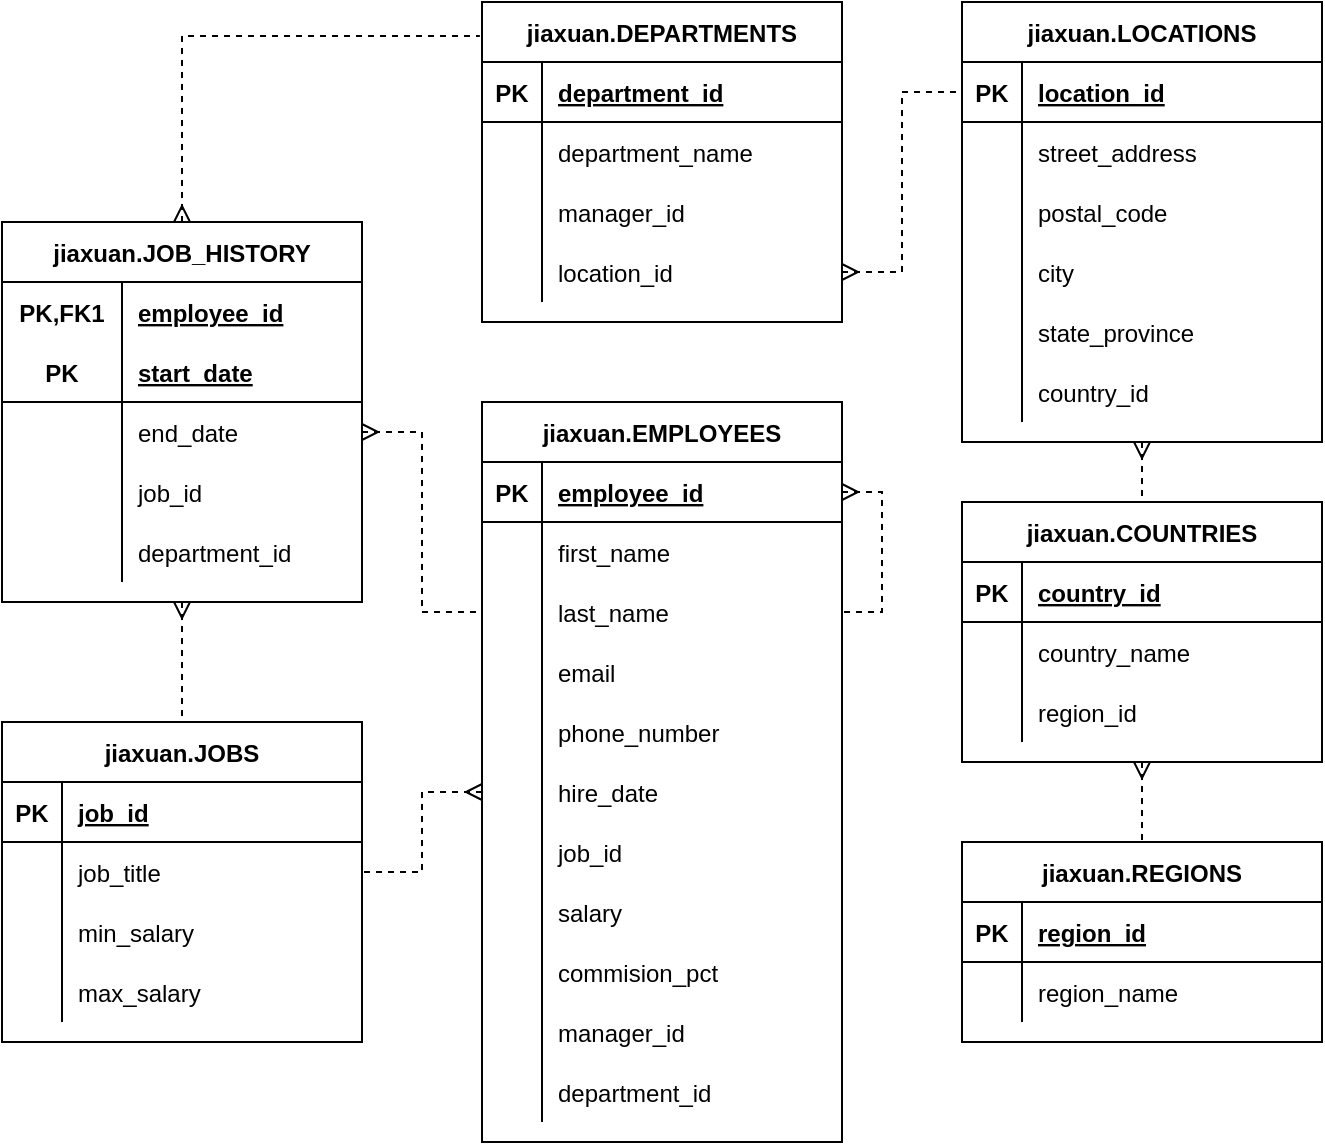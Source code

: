 <mxfile version="15.8.3" type="github">
  <diagram id="meha3vBZO2Yo5AJxxF1b" name="Page-1">
    <mxGraphModel dx="1422" dy="1894" grid="1" gridSize="10" guides="1" tooltips="1" connect="1" arrows="1" fold="1" page="1" pageScale="1" pageWidth="850" pageHeight="1100" math="0" shadow="0">
      <root>
        <mxCell id="0" />
        <mxCell id="1" parent="0" />
        <mxCell id="BhGY8TJ7GhRjr-Xtld-s-60" value="jiaxuan.REGIONS" style="shape=table;startSize=30;container=1;collapsible=1;childLayout=tableLayout;fixedRows=1;rowLines=0;fontStyle=1;align=center;resizeLast=1;" vertex="1" parent="1">
          <mxGeometry x="640" y="320" width="180" height="100" as="geometry" />
        </mxCell>
        <mxCell id="BhGY8TJ7GhRjr-Xtld-s-61" value="" style="shape=partialRectangle;collapsible=0;dropTarget=0;pointerEvents=0;fillColor=none;top=0;left=0;bottom=1;right=0;points=[[0,0.5],[1,0.5]];portConstraint=eastwest;" vertex="1" parent="BhGY8TJ7GhRjr-Xtld-s-60">
          <mxGeometry y="30" width="180" height="30" as="geometry" />
        </mxCell>
        <mxCell id="BhGY8TJ7GhRjr-Xtld-s-62" value="PK" style="shape=partialRectangle;connectable=0;fillColor=none;top=0;left=0;bottom=0;right=0;fontStyle=1;overflow=hidden;" vertex="1" parent="BhGY8TJ7GhRjr-Xtld-s-61">
          <mxGeometry width="30" height="30" as="geometry">
            <mxRectangle width="30" height="30" as="alternateBounds" />
          </mxGeometry>
        </mxCell>
        <mxCell id="BhGY8TJ7GhRjr-Xtld-s-63" value="region_id" style="shape=partialRectangle;connectable=0;fillColor=none;top=0;left=0;bottom=0;right=0;align=left;spacingLeft=6;fontStyle=5;overflow=hidden;" vertex="1" parent="BhGY8TJ7GhRjr-Xtld-s-61">
          <mxGeometry x="30" width="150" height="30" as="geometry">
            <mxRectangle width="150" height="30" as="alternateBounds" />
          </mxGeometry>
        </mxCell>
        <mxCell id="BhGY8TJ7GhRjr-Xtld-s-64" value="" style="shape=partialRectangle;collapsible=0;dropTarget=0;pointerEvents=0;fillColor=none;top=0;left=0;bottom=0;right=0;points=[[0,0.5],[1,0.5]];portConstraint=eastwest;" vertex="1" parent="BhGY8TJ7GhRjr-Xtld-s-60">
          <mxGeometry y="60" width="180" height="30" as="geometry" />
        </mxCell>
        <mxCell id="BhGY8TJ7GhRjr-Xtld-s-65" value="" style="shape=partialRectangle;connectable=0;fillColor=none;top=0;left=0;bottom=0;right=0;editable=1;overflow=hidden;" vertex="1" parent="BhGY8TJ7GhRjr-Xtld-s-64">
          <mxGeometry width="30" height="30" as="geometry">
            <mxRectangle width="30" height="30" as="alternateBounds" />
          </mxGeometry>
        </mxCell>
        <mxCell id="BhGY8TJ7GhRjr-Xtld-s-66" value="region_name" style="shape=partialRectangle;connectable=0;fillColor=none;top=0;left=0;bottom=0;right=0;align=left;spacingLeft=6;overflow=hidden;" vertex="1" parent="BhGY8TJ7GhRjr-Xtld-s-64">
          <mxGeometry x="30" width="150" height="30" as="geometry">
            <mxRectangle width="150" height="30" as="alternateBounds" />
          </mxGeometry>
        </mxCell>
        <mxCell id="BhGY8TJ7GhRjr-Xtld-s-243" style="edgeStyle=orthogonalEdgeStyle;rounded=0;orthogonalLoop=1;jettySize=auto;html=1;exitX=0.5;exitY=1;exitDx=0;exitDy=0;entryX=0.5;entryY=0;entryDx=0;entryDy=0;dashed=1;startArrow=ERmany;startFill=0;endArrow=none;endFill=0;" edge="1" parent="1" source="BhGY8TJ7GhRjr-Xtld-s-99" target="BhGY8TJ7GhRjr-Xtld-s-60">
          <mxGeometry relative="1" as="geometry" />
        </mxCell>
        <mxCell id="BhGY8TJ7GhRjr-Xtld-s-99" value="jiaxuan.COUNTRIES" style="shape=table;startSize=30;container=1;collapsible=1;childLayout=tableLayout;fixedRows=1;rowLines=0;fontStyle=1;align=center;resizeLast=1;" vertex="1" parent="1">
          <mxGeometry x="640" y="150" width="180" height="130" as="geometry" />
        </mxCell>
        <mxCell id="BhGY8TJ7GhRjr-Xtld-s-100" value="" style="shape=partialRectangle;collapsible=0;dropTarget=0;pointerEvents=0;fillColor=none;top=0;left=0;bottom=1;right=0;points=[[0,0.5],[1,0.5]];portConstraint=eastwest;" vertex="1" parent="BhGY8TJ7GhRjr-Xtld-s-99">
          <mxGeometry y="30" width="180" height="30" as="geometry" />
        </mxCell>
        <mxCell id="BhGY8TJ7GhRjr-Xtld-s-101" value="PK" style="shape=partialRectangle;connectable=0;fillColor=none;top=0;left=0;bottom=0;right=0;fontStyle=1;overflow=hidden;" vertex="1" parent="BhGY8TJ7GhRjr-Xtld-s-100">
          <mxGeometry width="30" height="30" as="geometry">
            <mxRectangle width="30" height="30" as="alternateBounds" />
          </mxGeometry>
        </mxCell>
        <mxCell id="BhGY8TJ7GhRjr-Xtld-s-102" value="country_id" style="shape=partialRectangle;connectable=0;fillColor=none;top=0;left=0;bottom=0;right=0;align=left;spacingLeft=6;fontStyle=5;overflow=hidden;" vertex="1" parent="BhGY8TJ7GhRjr-Xtld-s-100">
          <mxGeometry x="30" width="150" height="30" as="geometry">
            <mxRectangle width="150" height="30" as="alternateBounds" />
          </mxGeometry>
        </mxCell>
        <mxCell id="BhGY8TJ7GhRjr-Xtld-s-103" value="" style="shape=partialRectangle;collapsible=0;dropTarget=0;pointerEvents=0;fillColor=none;top=0;left=0;bottom=0;right=0;points=[[0,0.5],[1,0.5]];portConstraint=eastwest;" vertex="1" parent="BhGY8TJ7GhRjr-Xtld-s-99">
          <mxGeometry y="60" width="180" height="30" as="geometry" />
        </mxCell>
        <mxCell id="BhGY8TJ7GhRjr-Xtld-s-104" value="" style="shape=partialRectangle;connectable=0;fillColor=none;top=0;left=0;bottom=0;right=0;editable=1;overflow=hidden;" vertex="1" parent="BhGY8TJ7GhRjr-Xtld-s-103">
          <mxGeometry width="30" height="30" as="geometry">
            <mxRectangle width="30" height="30" as="alternateBounds" />
          </mxGeometry>
        </mxCell>
        <mxCell id="BhGY8TJ7GhRjr-Xtld-s-105" value="country_name" style="shape=partialRectangle;connectable=0;fillColor=none;top=0;left=0;bottom=0;right=0;align=left;spacingLeft=6;overflow=hidden;" vertex="1" parent="BhGY8TJ7GhRjr-Xtld-s-103">
          <mxGeometry x="30" width="150" height="30" as="geometry">
            <mxRectangle width="150" height="30" as="alternateBounds" />
          </mxGeometry>
        </mxCell>
        <mxCell id="BhGY8TJ7GhRjr-Xtld-s-106" value="" style="shape=partialRectangle;collapsible=0;dropTarget=0;pointerEvents=0;fillColor=none;top=0;left=0;bottom=0;right=0;points=[[0,0.5],[1,0.5]];portConstraint=eastwest;" vertex="1" parent="BhGY8TJ7GhRjr-Xtld-s-99">
          <mxGeometry y="90" width="180" height="30" as="geometry" />
        </mxCell>
        <mxCell id="BhGY8TJ7GhRjr-Xtld-s-107" value="" style="shape=partialRectangle;connectable=0;fillColor=none;top=0;left=0;bottom=0;right=0;editable=1;overflow=hidden;" vertex="1" parent="BhGY8TJ7GhRjr-Xtld-s-106">
          <mxGeometry width="30" height="30" as="geometry">
            <mxRectangle width="30" height="30" as="alternateBounds" />
          </mxGeometry>
        </mxCell>
        <mxCell id="BhGY8TJ7GhRjr-Xtld-s-108" value="region_id" style="shape=partialRectangle;connectable=0;fillColor=none;top=0;left=0;bottom=0;right=0;align=left;spacingLeft=6;overflow=hidden;" vertex="1" parent="BhGY8TJ7GhRjr-Xtld-s-106">
          <mxGeometry x="30" width="150" height="30" as="geometry">
            <mxRectangle width="150" height="30" as="alternateBounds" />
          </mxGeometry>
        </mxCell>
        <mxCell id="BhGY8TJ7GhRjr-Xtld-s-242" style="edgeStyle=orthogonalEdgeStyle;rounded=0;orthogonalLoop=1;jettySize=auto;html=1;exitX=0.5;exitY=1;exitDx=0;exitDy=0;entryX=0.5;entryY=0;entryDx=0;entryDy=0;dashed=1;startArrow=ERmany;startFill=0;endArrow=none;endFill=0;" edge="1" parent="1" source="BhGY8TJ7GhRjr-Xtld-s-109" target="BhGY8TJ7GhRjr-Xtld-s-99">
          <mxGeometry relative="1" as="geometry" />
        </mxCell>
        <mxCell id="BhGY8TJ7GhRjr-Xtld-s-109" value="jiaxuan.LOCATIONS" style="shape=table;startSize=30;container=1;collapsible=1;childLayout=tableLayout;fixedRows=1;rowLines=0;fontStyle=1;align=center;resizeLast=1;" vertex="1" parent="1">
          <mxGeometry x="640" y="-100" width="180" height="220" as="geometry" />
        </mxCell>
        <mxCell id="BhGY8TJ7GhRjr-Xtld-s-110" value="" style="shape=partialRectangle;collapsible=0;dropTarget=0;pointerEvents=0;fillColor=none;top=0;left=0;bottom=1;right=0;points=[[0,0.5],[1,0.5]];portConstraint=eastwest;" vertex="1" parent="BhGY8TJ7GhRjr-Xtld-s-109">
          <mxGeometry y="30" width="180" height="30" as="geometry" />
        </mxCell>
        <mxCell id="BhGY8TJ7GhRjr-Xtld-s-111" value="PK" style="shape=partialRectangle;connectable=0;fillColor=none;top=0;left=0;bottom=0;right=0;fontStyle=1;overflow=hidden;" vertex="1" parent="BhGY8TJ7GhRjr-Xtld-s-110">
          <mxGeometry width="30" height="30" as="geometry">
            <mxRectangle width="30" height="30" as="alternateBounds" />
          </mxGeometry>
        </mxCell>
        <mxCell id="BhGY8TJ7GhRjr-Xtld-s-112" value="location_id" style="shape=partialRectangle;connectable=0;fillColor=none;top=0;left=0;bottom=0;right=0;align=left;spacingLeft=6;fontStyle=5;overflow=hidden;" vertex="1" parent="BhGY8TJ7GhRjr-Xtld-s-110">
          <mxGeometry x="30" width="150" height="30" as="geometry">
            <mxRectangle width="150" height="30" as="alternateBounds" />
          </mxGeometry>
        </mxCell>
        <mxCell id="BhGY8TJ7GhRjr-Xtld-s-113" value="" style="shape=partialRectangle;collapsible=0;dropTarget=0;pointerEvents=0;fillColor=none;top=0;left=0;bottom=0;right=0;points=[[0,0.5],[1,0.5]];portConstraint=eastwest;" vertex="1" parent="BhGY8TJ7GhRjr-Xtld-s-109">
          <mxGeometry y="60" width="180" height="30" as="geometry" />
        </mxCell>
        <mxCell id="BhGY8TJ7GhRjr-Xtld-s-114" value="" style="shape=partialRectangle;connectable=0;fillColor=none;top=0;left=0;bottom=0;right=0;editable=1;overflow=hidden;" vertex="1" parent="BhGY8TJ7GhRjr-Xtld-s-113">
          <mxGeometry width="30" height="30" as="geometry">
            <mxRectangle width="30" height="30" as="alternateBounds" />
          </mxGeometry>
        </mxCell>
        <mxCell id="BhGY8TJ7GhRjr-Xtld-s-115" value="street_address" style="shape=partialRectangle;connectable=0;fillColor=none;top=0;left=0;bottom=0;right=0;align=left;spacingLeft=6;overflow=hidden;" vertex="1" parent="BhGY8TJ7GhRjr-Xtld-s-113">
          <mxGeometry x="30" width="150" height="30" as="geometry">
            <mxRectangle width="150" height="30" as="alternateBounds" />
          </mxGeometry>
        </mxCell>
        <mxCell id="BhGY8TJ7GhRjr-Xtld-s-116" value="" style="shape=partialRectangle;collapsible=0;dropTarget=0;pointerEvents=0;fillColor=none;top=0;left=0;bottom=0;right=0;points=[[0,0.5],[1,0.5]];portConstraint=eastwest;" vertex="1" parent="BhGY8TJ7GhRjr-Xtld-s-109">
          <mxGeometry y="90" width="180" height="30" as="geometry" />
        </mxCell>
        <mxCell id="BhGY8TJ7GhRjr-Xtld-s-117" value="" style="shape=partialRectangle;connectable=0;fillColor=none;top=0;left=0;bottom=0;right=0;editable=1;overflow=hidden;" vertex="1" parent="BhGY8TJ7GhRjr-Xtld-s-116">
          <mxGeometry width="30" height="30" as="geometry">
            <mxRectangle width="30" height="30" as="alternateBounds" />
          </mxGeometry>
        </mxCell>
        <mxCell id="BhGY8TJ7GhRjr-Xtld-s-118" value="postal_code" style="shape=partialRectangle;connectable=0;fillColor=none;top=0;left=0;bottom=0;right=0;align=left;spacingLeft=6;overflow=hidden;" vertex="1" parent="BhGY8TJ7GhRjr-Xtld-s-116">
          <mxGeometry x="30" width="150" height="30" as="geometry">
            <mxRectangle width="150" height="30" as="alternateBounds" />
          </mxGeometry>
        </mxCell>
        <mxCell id="BhGY8TJ7GhRjr-Xtld-s-120" value="" style="shape=partialRectangle;collapsible=0;dropTarget=0;pointerEvents=0;fillColor=none;top=0;left=0;bottom=0;right=0;points=[[0,0.5],[1,0.5]];portConstraint=eastwest;" vertex="1" parent="BhGY8TJ7GhRjr-Xtld-s-109">
          <mxGeometry y="120" width="180" height="30" as="geometry" />
        </mxCell>
        <mxCell id="BhGY8TJ7GhRjr-Xtld-s-121" value="" style="shape=partialRectangle;connectable=0;fillColor=none;top=0;left=0;bottom=0;right=0;editable=1;overflow=hidden;" vertex="1" parent="BhGY8TJ7GhRjr-Xtld-s-120">
          <mxGeometry width="30" height="30" as="geometry">
            <mxRectangle width="30" height="30" as="alternateBounds" />
          </mxGeometry>
        </mxCell>
        <mxCell id="BhGY8TJ7GhRjr-Xtld-s-122" value="city" style="shape=partialRectangle;connectable=0;fillColor=none;top=0;left=0;bottom=0;right=0;align=left;spacingLeft=6;overflow=hidden;" vertex="1" parent="BhGY8TJ7GhRjr-Xtld-s-120">
          <mxGeometry x="30" width="150" height="30" as="geometry">
            <mxRectangle width="150" height="30" as="alternateBounds" />
          </mxGeometry>
        </mxCell>
        <mxCell id="BhGY8TJ7GhRjr-Xtld-s-123" value="" style="shape=partialRectangle;collapsible=0;dropTarget=0;pointerEvents=0;fillColor=none;top=0;left=0;bottom=0;right=0;points=[[0,0.5],[1,0.5]];portConstraint=eastwest;" vertex="1" parent="BhGY8TJ7GhRjr-Xtld-s-109">
          <mxGeometry y="150" width="180" height="30" as="geometry" />
        </mxCell>
        <mxCell id="BhGY8TJ7GhRjr-Xtld-s-124" value="" style="shape=partialRectangle;connectable=0;fillColor=none;top=0;left=0;bottom=0;right=0;editable=1;overflow=hidden;" vertex="1" parent="BhGY8TJ7GhRjr-Xtld-s-123">
          <mxGeometry width="30" height="30" as="geometry">
            <mxRectangle width="30" height="30" as="alternateBounds" />
          </mxGeometry>
        </mxCell>
        <mxCell id="BhGY8TJ7GhRjr-Xtld-s-125" value="state_province" style="shape=partialRectangle;connectable=0;fillColor=none;top=0;left=0;bottom=0;right=0;align=left;spacingLeft=6;overflow=hidden;" vertex="1" parent="BhGY8TJ7GhRjr-Xtld-s-123">
          <mxGeometry x="30" width="150" height="30" as="geometry">
            <mxRectangle width="150" height="30" as="alternateBounds" />
          </mxGeometry>
        </mxCell>
        <mxCell id="BhGY8TJ7GhRjr-Xtld-s-126" value="" style="shape=partialRectangle;collapsible=0;dropTarget=0;pointerEvents=0;fillColor=none;top=0;left=0;bottom=0;right=0;points=[[0,0.5],[1,0.5]];portConstraint=eastwest;" vertex="1" parent="BhGY8TJ7GhRjr-Xtld-s-109">
          <mxGeometry y="180" width="180" height="30" as="geometry" />
        </mxCell>
        <mxCell id="BhGY8TJ7GhRjr-Xtld-s-127" value="" style="shape=partialRectangle;connectable=0;fillColor=none;top=0;left=0;bottom=0;right=0;editable=1;overflow=hidden;" vertex="1" parent="BhGY8TJ7GhRjr-Xtld-s-126">
          <mxGeometry width="30" height="30" as="geometry">
            <mxRectangle width="30" height="30" as="alternateBounds" />
          </mxGeometry>
        </mxCell>
        <mxCell id="BhGY8TJ7GhRjr-Xtld-s-128" value="country_id" style="shape=partialRectangle;connectable=0;fillColor=none;top=0;left=0;bottom=0;right=0;align=left;spacingLeft=6;overflow=hidden;" vertex="1" parent="BhGY8TJ7GhRjr-Xtld-s-126">
          <mxGeometry x="30" width="150" height="30" as="geometry">
            <mxRectangle width="150" height="30" as="alternateBounds" />
          </mxGeometry>
        </mxCell>
        <mxCell id="BhGY8TJ7GhRjr-Xtld-s-148" value="jiaxuan.DEPARTMENTS" style="shape=table;startSize=30;container=1;collapsible=1;childLayout=tableLayout;fixedRows=1;rowLines=0;fontStyle=1;align=center;resizeLast=1;" vertex="1" parent="1">
          <mxGeometry x="400" y="-100" width="180" height="160" as="geometry" />
        </mxCell>
        <mxCell id="BhGY8TJ7GhRjr-Xtld-s-149" value="" style="shape=partialRectangle;collapsible=0;dropTarget=0;pointerEvents=0;fillColor=none;top=0;left=0;bottom=1;right=0;points=[[0,0.5],[1,0.5]];portConstraint=eastwest;" vertex="1" parent="BhGY8TJ7GhRjr-Xtld-s-148">
          <mxGeometry y="30" width="180" height="30" as="geometry" />
        </mxCell>
        <mxCell id="BhGY8TJ7GhRjr-Xtld-s-150" value="PK" style="shape=partialRectangle;connectable=0;fillColor=none;top=0;left=0;bottom=0;right=0;fontStyle=1;overflow=hidden;" vertex="1" parent="BhGY8TJ7GhRjr-Xtld-s-149">
          <mxGeometry width="30" height="30" as="geometry">
            <mxRectangle width="30" height="30" as="alternateBounds" />
          </mxGeometry>
        </mxCell>
        <mxCell id="BhGY8TJ7GhRjr-Xtld-s-151" value="department_id" style="shape=partialRectangle;connectable=0;fillColor=none;top=0;left=0;bottom=0;right=0;align=left;spacingLeft=6;fontStyle=5;overflow=hidden;" vertex="1" parent="BhGY8TJ7GhRjr-Xtld-s-149">
          <mxGeometry x="30" width="150" height="30" as="geometry">
            <mxRectangle width="150" height="30" as="alternateBounds" />
          </mxGeometry>
        </mxCell>
        <mxCell id="BhGY8TJ7GhRjr-Xtld-s-152" value="" style="shape=partialRectangle;collapsible=0;dropTarget=0;pointerEvents=0;fillColor=none;top=0;left=0;bottom=0;right=0;points=[[0,0.5],[1,0.5]];portConstraint=eastwest;" vertex="1" parent="BhGY8TJ7GhRjr-Xtld-s-148">
          <mxGeometry y="60" width="180" height="30" as="geometry" />
        </mxCell>
        <mxCell id="BhGY8TJ7GhRjr-Xtld-s-153" value="" style="shape=partialRectangle;connectable=0;fillColor=none;top=0;left=0;bottom=0;right=0;editable=1;overflow=hidden;" vertex="1" parent="BhGY8TJ7GhRjr-Xtld-s-152">
          <mxGeometry width="30" height="30" as="geometry">
            <mxRectangle width="30" height="30" as="alternateBounds" />
          </mxGeometry>
        </mxCell>
        <mxCell id="BhGY8TJ7GhRjr-Xtld-s-154" value="department_name" style="shape=partialRectangle;connectable=0;fillColor=none;top=0;left=0;bottom=0;right=0;align=left;spacingLeft=6;overflow=hidden;" vertex="1" parent="BhGY8TJ7GhRjr-Xtld-s-152">
          <mxGeometry x="30" width="150" height="30" as="geometry">
            <mxRectangle width="150" height="30" as="alternateBounds" />
          </mxGeometry>
        </mxCell>
        <mxCell id="BhGY8TJ7GhRjr-Xtld-s-155" value="" style="shape=partialRectangle;collapsible=0;dropTarget=0;pointerEvents=0;fillColor=none;top=0;left=0;bottom=0;right=0;points=[[0,0.5],[1,0.5]];portConstraint=eastwest;" vertex="1" parent="BhGY8TJ7GhRjr-Xtld-s-148">
          <mxGeometry y="90" width="180" height="30" as="geometry" />
        </mxCell>
        <mxCell id="BhGY8TJ7GhRjr-Xtld-s-156" value="" style="shape=partialRectangle;connectable=0;fillColor=none;top=0;left=0;bottom=0;right=0;editable=1;overflow=hidden;" vertex="1" parent="BhGY8TJ7GhRjr-Xtld-s-155">
          <mxGeometry width="30" height="30" as="geometry">
            <mxRectangle width="30" height="30" as="alternateBounds" />
          </mxGeometry>
        </mxCell>
        <mxCell id="BhGY8TJ7GhRjr-Xtld-s-157" value="manager_id" style="shape=partialRectangle;connectable=0;fillColor=none;top=0;left=0;bottom=0;right=0;align=left;spacingLeft=6;overflow=hidden;" vertex="1" parent="BhGY8TJ7GhRjr-Xtld-s-155">
          <mxGeometry x="30" width="150" height="30" as="geometry">
            <mxRectangle width="150" height="30" as="alternateBounds" />
          </mxGeometry>
        </mxCell>
        <mxCell id="BhGY8TJ7GhRjr-Xtld-s-158" value="" style="shape=partialRectangle;collapsible=0;dropTarget=0;pointerEvents=0;fillColor=none;top=0;left=0;bottom=0;right=0;points=[[0,0.5],[1,0.5]];portConstraint=eastwest;" vertex="1" parent="BhGY8TJ7GhRjr-Xtld-s-148">
          <mxGeometry y="120" width="180" height="30" as="geometry" />
        </mxCell>
        <mxCell id="BhGY8TJ7GhRjr-Xtld-s-159" value="" style="shape=partialRectangle;connectable=0;fillColor=none;top=0;left=0;bottom=0;right=0;editable=1;overflow=hidden;" vertex="1" parent="BhGY8TJ7GhRjr-Xtld-s-158">
          <mxGeometry width="30" height="30" as="geometry">
            <mxRectangle width="30" height="30" as="alternateBounds" />
          </mxGeometry>
        </mxCell>
        <mxCell id="BhGY8TJ7GhRjr-Xtld-s-160" value="location_id" style="shape=partialRectangle;connectable=0;fillColor=none;top=0;left=0;bottom=0;right=0;align=left;spacingLeft=6;overflow=hidden;" vertex="1" parent="BhGY8TJ7GhRjr-Xtld-s-158">
          <mxGeometry x="30" width="150" height="30" as="geometry">
            <mxRectangle width="150" height="30" as="alternateBounds" />
          </mxGeometry>
        </mxCell>
        <mxCell id="BhGY8TJ7GhRjr-Xtld-s-164" value="jiaxuan.EMPLOYEES" style="shape=table;startSize=30;container=1;collapsible=1;childLayout=tableLayout;fixedRows=1;rowLines=0;fontStyle=1;align=center;resizeLast=1;" vertex="1" parent="1">
          <mxGeometry x="400" y="100" width="180" height="370" as="geometry" />
        </mxCell>
        <mxCell id="BhGY8TJ7GhRjr-Xtld-s-245" style="edgeStyle=orthogonalEdgeStyle;rounded=0;orthogonalLoop=1;jettySize=auto;html=1;exitX=1;exitY=0.5;exitDx=0;exitDy=0;entryX=1;entryY=0.5;entryDx=0;entryDy=0;dashed=1;startArrow=ERmany;startFill=0;endArrow=none;endFill=0;" edge="1" parent="BhGY8TJ7GhRjr-Xtld-s-164" source="BhGY8TJ7GhRjr-Xtld-s-165" target="BhGY8TJ7GhRjr-Xtld-s-171">
          <mxGeometry relative="1" as="geometry" />
        </mxCell>
        <mxCell id="BhGY8TJ7GhRjr-Xtld-s-165" value="" style="shape=partialRectangle;collapsible=0;dropTarget=0;pointerEvents=0;fillColor=none;top=0;left=0;bottom=1;right=0;points=[[0,0.5],[1,0.5]];portConstraint=eastwest;" vertex="1" parent="BhGY8TJ7GhRjr-Xtld-s-164">
          <mxGeometry y="30" width="180" height="30" as="geometry" />
        </mxCell>
        <mxCell id="BhGY8TJ7GhRjr-Xtld-s-166" value="PK" style="shape=partialRectangle;connectable=0;fillColor=none;top=0;left=0;bottom=0;right=0;fontStyle=1;overflow=hidden;" vertex="1" parent="BhGY8TJ7GhRjr-Xtld-s-165">
          <mxGeometry width="30" height="30" as="geometry">
            <mxRectangle width="30" height="30" as="alternateBounds" />
          </mxGeometry>
        </mxCell>
        <mxCell id="BhGY8TJ7GhRjr-Xtld-s-167" value="employee_id" style="shape=partialRectangle;connectable=0;fillColor=none;top=0;left=0;bottom=0;right=0;align=left;spacingLeft=6;fontStyle=5;overflow=hidden;" vertex="1" parent="BhGY8TJ7GhRjr-Xtld-s-165">
          <mxGeometry x="30" width="150" height="30" as="geometry">
            <mxRectangle width="150" height="30" as="alternateBounds" />
          </mxGeometry>
        </mxCell>
        <mxCell id="BhGY8TJ7GhRjr-Xtld-s-168" value="" style="shape=partialRectangle;collapsible=0;dropTarget=0;pointerEvents=0;fillColor=none;top=0;left=0;bottom=0;right=0;points=[[0,0.5],[1,0.5]];portConstraint=eastwest;" vertex="1" parent="BhGY8TJ7GhRjr-Xtld-s-164">
          <mxGeometry y="60" width="180" height="30" as="geometry" />
        </mxCell>
        <mxCell id="BhGY8TJ7GhRjr-Xtld-s-169" value="" style="shape=partialRectangle;connectable=0;fillColor=none;top=0;left=0;bottom=0;right=0;editable=1;overflow=hidden;" vertex="1" parent="BhGY8TJ7GhRjr-Xtld-s-168">
          <mxGeometry width="30" height="30" as="geometry">
            <mxRectangle width="30" height="30" as="alternateBounds" />
          </mxGeometry>
        </mxCell>
        <mxCell id="BhGY8TJ7GhRjr-Xtld-s-170" value="first_name" style="shape=partialRectangle;connectable=0;fillColor=none;top=0;left=0;bottom=0;right=0;align=left;spacingLeft=6;overflow=hidden;" vertex="1" parent="BhGY8TJ7GhRjr-Xtld-s-168">
          <mxGeometry x="30" width="150" height="30" as="geometry">
            <mxRectangle width="150" height="30" as="alternateBounds" />
          </mxGeometry>
        </mxCell>
        <mxCell id="BhGY8TJ7GhRjr-Xtld-s-171" value="" style="shape=partialRectangle;collapsible=0;dropTarget=0;pointerEvents=0;fillColor=none;top=0;left=0;bottom=0;right=0;points=[[0,0.5],[1,0.5]];portConstraint=eastwest;" vertex="1" parent="BhGY8TJ7GhRjr-Xtld-s-164">
          <mxGeometry y="90" width="180" height="30" as="geometry" />
        </mxCell>
        <mxCell id="BhGY8TJ7GhRjr-Xtld-s-172" value="" style="shape=partialRectangle;connectable=0;fillColor=none;top=0;left=0;bottom=0;right=0;editable=1;overflow=hidden;" vertex="1" parent="BhGY8TJ7GhRjr-Xtld-s-171">
          <mxGeometry width="30" height="30" as="geometry">
            <mxRectangle width="30" height="30" as="alternateBounds" />
          </mxGeometry>
        </mxCell>
        <mxCell id="BhGY8TJ7GhRjr-Xtld-s-173" value="last_name" style="shape=partialRectangle;connectable=0;fillColor=none;top=0;left=0;bottom=0;right=0;align=left;spacingLeft=6;overflow=hidden;" vertex="1" parent="BhGY8TJ7GhRjr-Xtld-s-171">
          <mxGeometry x="30" width="150" height="30" as="geometry">
            <mxRectangle width="150" height="30" as="alternateBounds" />
          </mxGeometry>
        </mxCell>
        <mxCell id="BhGY8TJ7GhRjr-Xtld-s-174" value="" style="shape=partialRectangle;collapsible=0;dropTarget=0;pointerEvents=0;fillColor=none;top=0;left=0;bottom=0;right=0;points=[[0,0.5],[1,0.5]];portConstraint=eastwest;" vertex="1" parent="BhGY8TJ7GhRjr-Xtld-s-164">
          <mxGeometry y="120" width="180" height="30" as="geometry" />
        </mxCell>
        <mxCell id="BhGY8TJ7GhRjr-Xtld-s-175" value="" style="shape=partialRectangle;connectable=0;fillColor=none;top=0;left=0;bottom=0;right=0;editable=1;overflow=hidden;" vertex="1" parent="BhGY8TJ7GhRjr-Xtld-s-174">
          <mxGeometry width="30" height="30" as="geometry">
            <mxRectangle width="30" height="30" as="alternateBounds" />
          </mxGeometry>
        </mxCell>
        <mxCell id="BhGY8TJ7GhRjr-Xtld-s-176" value="email" style="shape=partialRectangle;connectable=0;fillColor=none;top=0;left=0;bottom=0;right=0;align=left;spacingLeft=6;overflow=hidden;" vertex="1" parent="BhGY8TJ7GhRjr-Xtld-s-174">
          <mxGeometry x="30" width="150" height="30" as="geometry">
            <mxRectangle width="150" height="30" as="alternateBounds" />
          </mxGeometry>
        </mxCell>
        <mxCell id="BhGY8TJ7GhRjr-Xtld-s-177" value="" style="shape=partialRectangle;collapsible=0;dropTarget=0;pointerEvents=0;fillColor=none;top=0;left=0;bottom=0;right=0;points=[[0,0.5],[1,0.5]];portConstraint=eastwest;" vertex="1" parent="BhGY8TJ7GhRjr-Xtld-s-164">
          <mxGeometry y="150" width="180" height="30" as="geometry" />
        </mxCell>
        <mxCell id="BhGY8TJ7GhRjr-Xtld-s-178" value="" style="shape=partialRectangle;connectable=0;fillColor=none;top=0;left=0;bottom=0;right=0;editable=1;overflow=hidden;" vertex="1" parent="BhGY8TJ7GhRjr-Xtld-s-177">
          <mxGeometry width="30" height="30" as="geometry">
            <mxRectangle width="30" height="30" as="alternateBounds" />
          </mxGeometry>
        </mxCell>
        <mxCell id="BhGY8TJ7GhRjr-Xtld-s-179" value="phone_number" style="shape=partialRectangle;connectable=0;fillColor=none;top=0;left=0;bottom=0;right=0;align=left;spacingLeft=6;overflow=hidden;" vertex="1" parent="BhGY8TJ7GhRjr-Xtld-s-177">
          <mxGeometry x="30" width="150" height="30" as="geometry">
            <mxRectangle width="150" height="30" as="alternateBounds" />
          </mxGeometry>
        </mxCell>
        <mxCell id="BhGY8TJ7GhRjr-Xtld-s-180" value="" style="shape=partialRectangle;collapsible=0;dropTarget=0;pointerEvents=0;fillColor=none;top=0;left=0;bottom=0;right=0;points=[[0,0.5],[1,0.5]];portConstraint=eastwest;" vertex="1" parent="BhGY8TJ7GhRjr-Xtld-s-164">
          <mxGeometry y="180" width="180" height="30" as="geometry" />
        </mxCell>
        <mxCell id="BhGY8TJ7GhRjr-Xtld-s-181" value="" style="shape=partialRectangle;connectable=0;fillColor=none;top=0;left=0;bottom=0;right=0;editable=1;overflow=hidden;" vertex="1" parent="BhGY8TJ7GhRjr-Xtld-s-180">
          <mxGeometry width="30" height="30" as="geometry">
            <mxRectangle width="30" height="30" as="alternateBounds" />
          </mxGeometry>
        </mxCell>
        <mxCell id="BhGY8TJ7GhRjr-Xtld-s-182" value="hire_date" style="shape=partialRectangle;connectable=0;fillColor=none;top=0;left=0;bottom=0;right=0;align=left;spacingLeft=6;overflow=hidden;" vertex="1" parent="BhGY8TJ7GhRjr-Xtld-s-180">
          <mxGeometry x="30" width="150" height="30" as="geometry">
            <mxRectangle width="150" height="30" as="alternateBounds" />
          </mxGeometry>
        </mxCell>
        <mxCell id="BhGY8TJ7GhRjr-Xtld-s-183" value="" style="shape=partialRectangle;collapsible=0;dropTarget=0;pointerEvents=0;fillColor=none;top=0;left=0;bottom=0;right=0;points=[[0,0.5],[1,0.5]];portConstraint=eastwest;" vertex="1" parent="BhGY8TJ7GhRjr-Xtld-s-164">
          <mxGeometry y="210" width="180" height="30" as="geometry" />
        </mxCell>
        <mxCell id="BhGY8TJ7GhRjr-Xtld-s-184" value="" style="shape=partialRectangle;connectable=0;fillColor=none;top=0;left=0;bottom=0;right=0;editable=1;overflow=hidden;" vertex="1" parent="BhGY8TJ7GhRjr-Xtld-s-183">
          <mxGeometry width="30" height="30" as="geometry">
            <mxRectangle width="30" height="30" as="alternateBounds" />
          </mxGeometry>
        </mxCell>
        <mxCell id="BhGY8TJ7GhRjr-Xtld-s-185" value="job_id" style="shape=partialRectangle;connectable=0;fillColor=none;top=0;left=0;bottom=0;right=0;align=left;spacingLeft=6;overflow=hidden;" vertex="1" parent="BhGY8TJ7GhRjr-Xtld-s-183">
          <mxGeometry x="30" width="150" height="30" as="geometry">
            <mxRectangle width="150" height="30" as="alternateBounds" />
          </mxGeometry>
        </mxCell>
        <mxCell id="BhGY8TJ7GhRjr-Xtld-s-186" value="" style="shape=partialRectangle;collapsible=0;dropTarget=0;pointerEvents=0;fillColor=none;top=0;left=0;bottom=0;right=0;points=[[0,0.5],[1,0.5]];portConstraint=eastwest;" vertex="1" parent="BhGY8TJ7GhRjr-Xtld-s-164">
          <mxGeometry y="240" width="180" height="30" as="geometry" />
        </mxCell>
        <mxCell id="BhGY8TJ7GhRjr-Xtld-s-187" value="" style="shape=partialRectangle;connectable=0;fillColor=none;top=0;left=0;bottom=0;right=0;editable=1;overflow=hidden;" vertex="1" parent="BhGY8TJ7GhRjr-Xtld-s-186">
          <mxGeometry width="30" height="30" as="geometry">
            <mxRectangle width="30" height="30" as="alternateBounds" />
          </mxGeometry>
        </mxCell>
        <mxCell id="BhGY8TJ7GhRjr-Xtld-s-188" value="salary" style="shape=partialRectangle;connectable=0;fillColor=none;top=0;left=0;bottom=0;right=0;align=left;spacingLeft=6;overflow=hidden;" vertex="1" parent="BhGY8TJ7GhRjr-Xtld-s-186">
          <mxGeometry x="30" width="150" height="30" as="geometry">
            <mxRectangle width="150" height="30" as="alternateBounds" />
          </mxGeometry>
        </mxCell>
        <mxCell id="BhGY8TJ7GhRjr-Xtld-s-189" value="" style="shape=partialRectangle;collapsible=0;dropTarget=0;pointerEvents=0;fillColor=none;top=0;left=0;bottom=0;right=0;points=[[0,0.5],[1,0.5]];portConstraint=eastwest;" vertex="1" parent="BhGY8TJ7GhRjr-Xtld-s-164">
          <mxGeometry y="270" width="180" height="30" as="geometry" />
        </mxCell>
        <mxCell id="BhGY8TJ7GhRjr-Xtld-s-190" value="" style="shape=partialRectangle;connectable=0;fillColor=none;top=0;left=0;bottom=0;right=0;editable=1;overflow=hidden;" vertex="1" parent="BhGY8TJ7GhRjr-Xtld-s-189">
          <mxGeometry width="30" height="30" as="geometry">
            <mxRectangle width="30" height="30" as="alternateBounds" />
          </mxGeometry>
        </mxCell>
        <mxCell id="BhGY8TJ7GhRjr-Xtld-s-191" value="commision_pct" style="shape=partialRectangle;connectable=0;fillColor=none;top=0;left=0;bottom=0;right=0;align=left;spacingLeft=6;overflow=hidden;" vertex="1" parent="BhGY8TJ7GhRjr-Xtld-s-189">
          <mxGeometry x="30" width="150" height="30" as="geometry">
            <mxRectangle width="150" height="30" as="alternateBounds" />
          </mxGeometry>
        </mxCell>
        <mxCell id="BhGY8TJ7GhRjr-Xtld-s-192" value="" style="shape=partialRectangle;collapsible=0;dropTarget=0;pointerEvents=0;fillColor=none;top=0;left=0;bottom=0;right=0;points=[[0,0.5],[1,0.5]];portConstraint=eastwest;" vertex="1" parent="BhGY8TJ7GhRjr-Xtld-s-164">
          <mxGeometry y="300" width="180" height="30" as="geometry" />
        </mxCell>
        <mxCell id="BhGY8TJ7GhRjr-Xtld-s-193" value="" style="shape=partialRectangle;connectable=0;fillColor=none;top=0;left=0;bottom=0;right=0;editable=1;overflow=hidden;" vertex="1" parent="BhGY8TJ7GhRjr-Xtld-s-192">
          <mxGeometry width="30" height="30" as="geometry">
            <mxRectangle width="30" height="30" as="alternateBounds" />
          </mxGeometry>
        </mxCell>
        <mxCell id="BhGY8TJ7GhRjr-Xtld-s-194" value="manager_id" style="shape=partialRectangle;connectable=0;fillColor=none;top=0;left=0;bottom=0;right=0;align=left;spacingLeft=6;overflow=hidden;" vertex="1" parent="BhGY8TJ7GhRjr-Xtld-s-192">
          <mxGeometry x="30" width="150" height="30" as="geometry">
            <mxRectangle width="150" height="30" as="alternateBounds" />
          </mxGeometry>
        </mxCell>
        <mxCell id="BhGY8TJ7GhRjr-Xtld-s-195" value="" style="shape=partialRectangle;collapsible=0;dropTarget=0;pointerEvents=0;fillColor=none;top=0;left=0;bottom=0;right=0;points=[[0,0.5],[1,0.5]];portConstraint=eastwest;" vertex="1" parent="BhGY8TJ7GhRjr-Xtld-s-164">
          <mxGeometry y="330" width="180" height="30" as="geometry" />
        </mxCell>
        <mxCell id="BhGY8TJ7GhRjr-Xtld-s-196" value="" style="shape=partialRectangle;connectable=0;fillColor=none;top=0;left=0;bottom=0;right=0;editable=1;overflow=hidden;" vertex="1" parent="BhGY8TJ7GhRjr-Xtld-s-195">
          <mxGeometry width="30" height="30" as="geometry">
            <mxRectangle width="30" height="30" as="alternateBounds" />
          </mxGeometry>
        </mxCell>
        <mxCell id="BhGY8TJ7GhRjr-Xtld-s-197" value="department_id" style="shape=partialRectangle;connectable=0;fillColor=none;top=0;left=0;bottom=0;right=0;align=left;spacingLeft=6;overflow=hidden;" vertex="1" parent="BhGY8TJ7GhRjr-Xtld-s-195">
          <mxGeometry x="30" width="150" height="30" as="geometry">
            <mxRectangle width="150" height="30" as="alternateBounds" />
          </mxGeometry>
        </mxCell>
        <mxCell id="BhGY8TJ7GhRjr-Xtld-s-198" value="jiaxuan.JOBS" style="shape=table;startSize=30;container=1;collapsible=1;childLayout=tableLayout;fixedRows=1;rowLines=0;fontStyle=1;align=center;resizeLast=1;" vertex="1" parent="1">
          <mxGeometry x="160" y="260" width="180" height="160" as="geometry" />
        </mxCell>
        <mxCell id="BhGY8TJ7GhRjr-Xtld-s-199" value="" style="shape=partialRectangle;collapsible=0;dropTarget=0;pointerEvents=0;fillColor=none;top=0;left=0;bottom=1;right=0;points=[[0,0.5],[1,0.5]];portConstraint=eastwest;" vertex="1" parent="BhGY8TJ7GhRjr-Xtld-s-198">
          <mxGeometry y="30" width="180" height="30" as="geometry" />
        </mxCell>
        <mxCell id="BhGY8TJ7GhRjr-Xtld-s-200" value="PK" style="shape=partialRectangle;connectable=0;fillColor=none;top=0;left=0;bottom=0;right=0;fontStyle=1;overflow=hidden;" vertex="1" parent="BhGY8TJ7GhRjr-Xtld-s-199">
          <mxGeometry width="30" height="30" as="geometry">
            <mxRectangle width="30" height="30" as="alternateBounds" />
          </mxGeometry>
        </mxCell>
        <mxCell id="BhGY8TJ7GhRjr-Xtld-s-201" value="job_id" style="shape=partialRectangle;connectable=0;fillColor=none;top=0;left=0;bottom=0;right=0;align=left;spacingLeft=6;fontStyle=5;overflow=hidden;" vertex="1" parent="BhGY8TJ7GhRjr-Xtld-s-199">
          <mxGeometry x="30" width="150" height="30" as="geometry">
            <mxRectangle width="150" height="30" as="alternateBounds" />
          </mxGeometry>
        </mxCell>
        <mxCell id="BhGY8TJ7GhRjr-Xtld-s-202" value="" style="shape=partialRectangle;collapsible=0;dropTarget=0;pointerEvents=0;fillColor=none;top=0;left=0;bottom=0;right=0;points=[[0,0.5],[1,0.5]];portConstraint=eastwest;" vertex="1" parent="BhGY8TJ7GhRjr-Xtld-s-198">
          <mxGeometry y="60" width="180" height="30" as="geometry" />
        </mxCell>
        <mxCell id="BhGY8TJ7GhRjr-Xtld-s-203" value="" style="shape=partialRectangle;connectable=0;fillColor=none;top=0;left=0;bottom=0;right=0;editable=1;overflow=hidden;" vertex="1" parent="BhGY8TJ7GhRjr-Xtld-s-202">
          <mxGeometry width="30" height="30" as="geometry">
            <mxRectangle width="30" height="30" as="alternateBounds" />
          </mxGeometry>
        </mxCell>
        <mxCell id="BhGY8TJ7GhRjr-Xtld-s-204" value="job_title" style="shape=partialRectangle;connectable=0;fillColor=none;top=0;left=0;bottom=0;right=0;align=left;spacingLeft=6;overflow=hidden;" vertex="1" parent="BhGY8TJ7GhRjr-Xtld-s-202">
          <mxGeometry x="30" width="150" height="30" as="geometry">
            <mxRectangle width="150" height="30" as="alternateBounds" />
          </mxGeometry>
        </mxCell>
        <mxCell id="BhGY8TJ7GhRjr-Xtld-s-205" value="" style="shape=partialRectangle;collapsible=0;dropTarget=0;pointerEvents=0;fillColor=none;top=0;left=0;bottom=0;right=0;points=[[0,0.5],[1,0.5]];portConstraint=eastwest;" vertex="1" parent="BhGY8TJ7GhRjr-Xtld-s-198">
          <mxGeometry y="90" width="180" height="30" as="geometry" />
        </mxCell>
        <mxCell id="BhGY8TJ7GhRjr-Xtld-s-206" value="" style="shape=partialRectangle;connectable=0;fillColor=none;top=0;left=0;bottom=0;right=0;editable=1;overflow=hidden;" vertex="1" parent="BhGY8TJ7GhRjr-Xtld-s-205">
          <mxGeometry width="30" height="30" as="geometry">
            <mxRectangle width="30" height="30" as="alternateBounds" />
          </mxGeometry>
        </mxCell>
        <mxCell id="BhGY8TJ7GhRjr-Xtld-s-207" value="min_salary" style="shape=partialRectangle;connectable=0;fillColor=none;top=0;left=0;bottom=0;right=0;align=left;spacingLeft=6;overflow=hidden;" vertex="1" parent="BhGY8TJ7GhRjr-Xtld-s-205">
          <mxGeometry x="30" width="150" height="30" as="geometry">
            <mxRectangle width="150" height="30" as="alternateBounds" />
          </mxGeometry>
        </mxCell>
        <mxCell id="BhGY8TJ7GhRjr-Xtld-s-208" value="" style="shape=partialRectangle;collapsible=0;dropTarget=0;pointerEvents=0;fillColor=none;top=0;left=0;bottom=0;right=0;points=[[0,0.5],[1,0.5]];portConstraint=eastwest;" vertex="1" parent="BhGY8TJ7GhRjr-Xtld-s-198">
          <mxGeometry y="120" width="180" height="30" as="geometry" />
        </mxCell>
        <mxCell id="BhGY8TJ7GhRjr-Xtld-s-209" value="" style="shape=partialRectangle;connectable=0;fillColor=none;top=0;left=0;bottom=0;right=0;editable=1;overflow=hidden;" vertex="1" parent="BhGY8TJ7GhRjr-Xtld-s-208">
          <mxGeometry width="30" height="30" as="geometry">
            <mxRectangle width="30" height="30" as="alternateBounds" />
          </mxGeometry>
        </mxCell>
        <mxCell id="BhGY8TJ7GhRjr-Xtld-s-210" value="max_salary" style="shape=partialRectangle;connectable=0;fillColor=none;top=0;left=0;bottom=0;right=0;align=left;spacingLeft=6;overflow=hidden;" vertex="1" parent="BhGY8TJ7GhRjr-Xtld-s-208">
          <mxGeometry x="30" width="150" height="30" as="geometry">
            <mxRectangle width="150" height="30" as="alternateBounds" />
          </mxGeometry>
        </mxCell>
        <mxCell id="BhGY8TJ7GhRjr-Xtld-s-240" style="edgeStyle=orthogonalEdgeStyle;rounded=0;orthogonalLoop=1;jettySize=auto;html=1;exitX=0.5;exitY=0;exitDx=0;exitDy=0;entryX=-0.006;entryY=0.106;entryDx=0;entryDy=0;dashed=1;startArrow=ERmany;startFill=0;endArrow=none;endFill=0;entryPerimeter=0;" edge="1" parent="1" source="BhGY8TJ7GhRjr-Xtld-s-224" target="BhGY8TJ7GhRjr-Xtld-s-148">
          <mxGeometry relative="1" as="geometry" />
        </mxCell>
        <mxCell id="BhGY8TJ7GhRjr-Xtld-s-248" style="edgeStyle=orthogonalEdgeStyle;rounded=0;orthogonalLoop=1;jettySize=auto;html=1;exitX=0.5;exitY=1;exitDx=0;exitDy=0;entryX=0.5;entryY=0;entryDx=0;entryDy=0;dashed=1;startArrow=ERmany;startFill=0;endArrow=none;endFill=0;" edge="1" parent="1" source="BhGY8TJ7GhRjr-Xtld-s-224" target="BhGY8TJ7GhRjr-Xtld-s-198">
          <mxGeometry relative="1" as="geometry" />
        </mxCell>
        <mxCell id="BhGY8TJ7GhRjr-Xtld-s-224" value="jiaxuan.JOB_HISTORY" style="shape=table;startSize=30;container=1;collapsible=1;childLayout=tableLayout;fixedRows=1;rowLines=0;fontStyle=1;align=center;resizeLast=1;" vertex="1" parent="1">
          <mxGeometry x="160" y="10" width="180" height="190" as="geometry" />
        </mxCell>
        <mxCell id="BhGY8TJ7GhRjr-Xtld-s-225" value="" style="shape=partialRectangle;collapsible=0;dropTarget=0;pointerEvents=0;fillColor=none;top=0;left=0;bottom=0;right=0;points=[[0,0.5],[1,0.5]];portConstraint=eastwest;" vertex="1" parent="BhGY8TJ7GhRjr-Xtld-s-224">
          <mxGeometry y="30" width="180" height="30" as="geometry" />
        </mxCell>
        <mxCell id="BhGY8TJ7GhRjr-Xtld-s-226" value="PK,FK1" style="shape=partialRectangle;connectable=0;fillColor=none;top=0;left=0;bottom=0;right=0;fontStyle=1;overflow=hidden;" vertex="1" parent="BhGY8TJ7GhRjr-Xtld-s-225">
          <mxGeometry width="60" height="30" as="geometry">
            <mxRectangle width="60" height="30" as="alternateBounds" />
          </mxGeometry>
        </mxCell>
        <mxCell id="BhGY8TJ7GhRjr-Xtld-s-227" value="employee_id" style="shape=partialRectangle;connectable=0;fillColor=none;top=0;left=0;bottom=0;right=0;align=left;spacingLeft=6;fontStyle=5;overflow=hidden;" vertex="1" parent="BhGY8TJ7GhRjr-Xtld-s-225">
          <mxGeometry x="60" width="120" height="30" as="geometry">
            <mxRectangle width="120" height="30" as="alternateBounds" />
          </mxGeometry>
        </mxCell>
        <mxCell id="BhGY8TJ7GhRjr-Xtld-s-228" value="" style="shape=partialRectangle;collapsible=0;dropTarget=0;pointerEvents=0;fillColor=none;top=0;left=0;bottom=1;right=0;points=[[0,0.5],[1,0.5]];portConstraint=eastwest;" vertex="1" parent="BhGY8TJ7GhRjr-Xtld-s-224">
          <mxGeometry y="60" width="180" height="30" as="geometry" />
        </mxCell>
        <mxCell id="BhGY8TJ7GhRjr-Xtld-s-229" value="PK" style="shape=partialRectangle;connectable=0;fillColor=none;top=0;left=0;bottom=0;right=0;fontStyle=1;overflow=hidden;" vertex="1" parent="BhGY8TJ7GhRjr-Xtld-s-228">
          <mxGeometry width="60" height="30" as="geometry">
            <mxRectangle width="60" height="30" as="alternateBounds" />
          </mxGeometry>
        </mxCell>
        <mxCell id="BhGY8TJ7GhRjr-Xtld-s-230" value="start_date" style="shape=partialRectangle;connectable=0;fillColor=none;top=0;left=0;bottom=0;right=0;align=left;spacingLeft=6;fontStyle=5;overflow=hidden;" vertex="1" parent="BhGY8TJ7GhRjr-Xtld-s-228">
          <mxGeometry x="60" width="120" height="30" as="geometry">
            <mxRectangle width="120" height="30" as="alternateBounds" />
          </mxGeometry>
        </mxCell>
        <mxCell id="BhGY8TJ7GhRjr-Xtld-s-231" value="" style="shape=partialRectangle;collapsible=0;dropTarget=0;pointerEvents=0;fillColor=none;top=0;left=0;bottom=0;right=0;points=[[0,0.5],[1,0.5]];portConstraint=eastwest;" vertex="1" parent="BhGY8TJ7GhRjr-Xtld-s-224">
          <mxGeometry y="90" width="180" height="30" as="geometry" />
        </mxCell>
        <mxCell id="BhGY8TJ7GhRjr-Xtld-s-232" value="" style="shape=partialRectangle;connectable=0;fillColor=none;top=0;left=0;bottom=0;right=0;editable=1;overflow=hidden;" vertex="1" parent="BhGY8TJ7GhRjr-Xtld-s-231">
          <mxGeometry width="60" height="30" as="geometry">
            <mxRectangle width="60" height="30" as="alternateBounds" />
          </mxGeometry>
        </mxCell>
        <mxCell id="BhGY8TJ7GhRjr-Xtld-s-233" value="end_date" style="shape=partialRectangle;connectable=0;fillColor=none;top=0;left=0;bottom=0;right=0;align=left;spacingLeft=6;overflow=hidden;" vertex="1" parent="BhGY8TJ7GhRjr-Xtld-s-231">
          <mxGeometry x="60" width="120" height="30" as="geometry">
            <mxRectangle width="120" height="30" as="alternateBounds" />
          </mxGeometry>
        </mxCell>
        <mxCell id="BhGY8TJ7GhRjr-Xtld-s-234" value="" style="shape=partialRectangle;collapsible=0;dropTarget=0;pointerEvents=0;fillColor=none;top=0;left=0;bottom=0;right=0;points=[[0,0.5],[1,0.5]];portConstraint=eastwest;" vertex="1" parent="BhGY8TJ7GhRjr-Xtld-s-224">
          <mxGeometry y="120" width="180" height="30" as="geometry" />
        </mxCell>
        <mxCell id="BhGY8TJ7GhRjr-Xtld-s-235" value="" style="shape=partialRectangle;connectable=0;fillColor=none;top=0;left=0;bottom=0;right=0;editable=1;overflow=hidden;" vertex="1" parent="BhGY8TJ7GhRjr-Xtld-s-234">
          <mxGeometry width="60" height="30" as="geometry">
            <mxRectangle width="60" height="30" as="alternateBounds" />
          </mxGeometry>
        </mxCell>
        <mxCell id="BhGY8TJ7GhRjr-Xtld-s-236" value="job_id" style="shape=partialRectangle;connectable=0;fillColor=none;top=0;left=0;bottom=0;right=0;align=left;spacingLeft=6;overflow=hidden;" vertex="1" parent="BhGY8TJ7GhRjr-Xtld-s-234">
          <mxGeometry x="60" width="120" height="30" as="geometry">
            <mxRectangle width="120" height="30" as="alternateBounds" />
          </mxGeometry>
        </mxCell>
        <mxCell id="BhGY8TJ7GhRjr-Xtld-s-237" value="" style="shape=partialRectangle;collapsible=0;dropTarget=0;pointerEvents=0;fillColor=none;top=0;left=0;bottom=0;right=0;points=[[0,0.5],[1,0.5]];portConstraint=eastwest;" vertex="1" parent="BhGY8TJ7GhRjr-Xtld-s-224">
          <mxGeometry y="150" width="180" height="30" as="geometry" />
        </mxCell>
        <mxCell id="BhGY8TJ7GhRjr-Xtld-s-238" value="" style="shape=partialRectangle;connectable=0;fillColor=none;top=0;left=0;bottom=0;right=0;editable=1;overflow=hidden;" vertex="1" parent="BhGY8TJ7GhRjr-Xtld-s-237">
          <mxGeometry width="60" height="30" as="geometry">
            <mxRectangle width="60" height="30" as="alternateBounds" />
          </mxGeometry>
        </mxCell>
        <mxCell id="BhGY8TJ7GhRjr-Xtld-s-239" value="department_id" style="shape=partialRectangle;connectable=0;fillColor=none;top=0;left=0;bottom=0;right=0;align=left;spacingLeft=6;overflow=hidden;" vertex="1" parent="BhGY8TJ7GhRjr-Xtld-s-237">
          <mxGeometry x="60" width="120" height="30" as="geometry">
            <mxRectangle width="120" height="30" as="alternateBounds" />
          </mxGeometry>
        </mxCell>
        <mxCell id="BhGY8TJ7GhRjr-Xtld-s-241" style="edgeStyle=orthogonalEdgeStyle;rounded=0;orthogonalLoop=1;jettySize=auto;html=1;exitX=1;exitY=0.5;exitDx=0;exitDy=0;entryX=0;entryY=0.5;entryDx=0;entryDy=0;dashed=1;startArrow=ERmany;startFill=0;endArrow=none;endFill=0;" edge="1" parent="1" source="BhGY8TJ7GhRjr-Xtld-s-158" target="BhGY8TJ7GhRjr-Xtld-s-110">
          <mxGeometry relative="1" as="geometry" />
        </mxCell>
        <mxCell id="BhGY8TJ7GhRjr-Xtld-s-246" style="edgeStyle=orthogonalEdgeStyle;rounded=0;orthogonalLoop=1;jettySize=auto;html=1;exitX=0;exitY=0.5;exitDx=0;exitDy=0;entryX=1;entryY=0.5;entryDx=0;entryDy=0;dashed=1;startArrow=ERmany;startFill=0;endArrow=none;endFill=0;" edge="1" parent="1" source="BhGY8TJ7GhRjr-Xtld-s-180" target="BhGY8TJ7GhRjr-Xtld-s-202">
          <mxGeometry relative="1" as="geometry" />
        </mxCell>
        <mxCell id="BhGY8TJ7GhRjr-Xtld-s-247" style="edgeStyle=orthogonalEdgeStyle;rounded=0;orthogonalLoop=1;jettySize=auto;html=1;exitX=1;exitY=0.5;exitDx=0;exitDy=0;entryX=0;entryY=0.5;entryDx=0;entryDy=0;dashed=1;startArrow=ERmany;startFill=0;endArrow=none;endFill=0;" edge="1" parent="1" source="BhGY8TJ7GhRjr-Xtld-s-231" target="BhGY8TJ7GhRjr-Xtld-s-171">
          <mxGeometry relative="1" as="geometry" />
        </mxCell>
      </root>
    </mxGraphModel>
  </diagram>
</mxfile>
